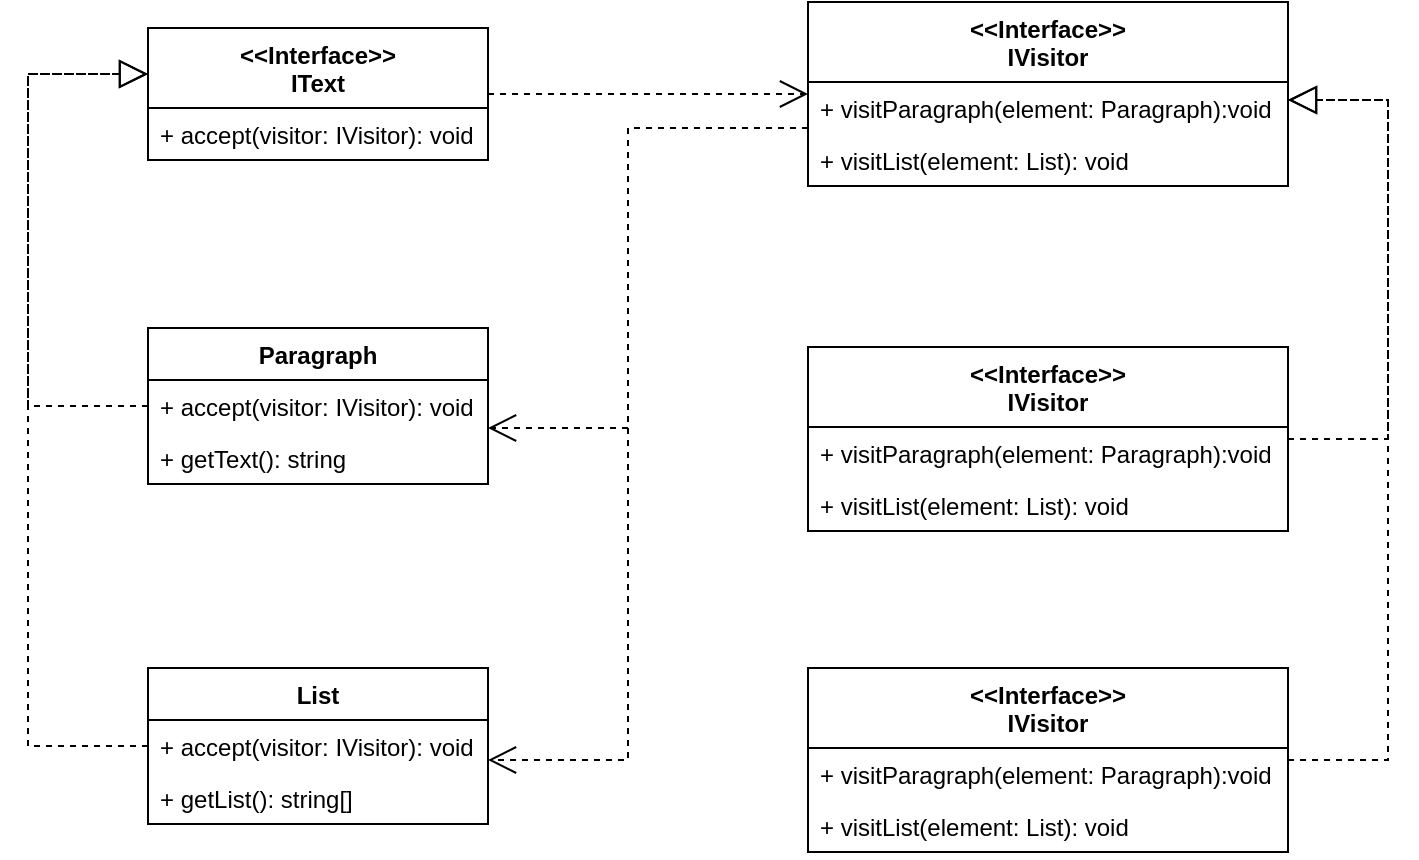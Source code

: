 <mxfile version="20.6.2" type="device"><diagram id="cEuhx_RLBsBg6-YlmVVq" name="Сторінка-1"><mxGraphModel dx="985" dy="610" grid="1" gridSize="10" guides="1" tooltips="1" connect="1" arrows="1" fold="1" page="1" pageScale="1" pageWidth="827" pageHeight="583" math="0" shadow="0"><root><mxCell id="0"/><mxCell id="1" parent="0"/><mxCell id="UIVzyGRClA2FeaF5Nllq-1" value="&lt;&lt;Interface&gt;&gt;&#10; IText" style="swimlane;fontStyle=1;childLayout=stackLayout;horizontal=1;startSize=40;fillColor=none;horizontalStack=0;resizeParent=1;resizeParentMax=0;resizeLast=0;collapsible=1;marginBottom=0;" vertex="1" parent="1"><mxGeometry x="140" y="40" width="170" height="66" as="geometry"/></mxCell><mxCell id="UIVzyGRClA2FeaF5Nllq-2" value="+ accept(visitor: IVisitor): void" style="text;strokeColor=none;fillColor=none;align=left;verticalAlign=top;spacingLeft=4;spacingRight=4;overflow=hidden;rotatable=0;points=[[0,0.5],[1,0.5]];portConstraint=eastwest;" vertex="1" parent="UIVzyGRClA2FeaF5Nllq-1"><mxGeometry y="40" width="170" height="26" as="geometry"/></mxCell><mxCell id="UIVzyGRClA2FeaF5Nllq-5" value="Paragraph" style="swimlane;fontStyle=1;align=center;verticalAlign=top;childLayout=stackLayout;horizontal=1;startSize=26;horizontalStack=0;resizeParent=1;resizeParentMax=0;resizeLast=0;collapsible=1;marginBottom=0;" vertex="1" parent="1"><mxGeometry x="140" y="190" width="170" height="78" as="geometry"/></mxCell><mxCell id="UIVzyGRClA2FeaF5Nllq-8" value="+ accept(visitor: IVisitor): void" style="text;strokeColor=none;fillColor=none;align=left;verticalAlign=top;spacingLeft=4;spacingRight=4;overflow=hidden;rotatable=0;points=[[0,0.5],[1,0.5]];portConstraint=eastwest;" vertex="1" parent="UIVzyGRClA2FeaF5Nllq-5"><mxGeometry y="26" width="170" height="26" as="geometry"/></mxCell><mxCell id="UIVzyGRClA2FeaF5Nllq-9" value="+ getText(): string" style="text;strokeColor=none;fillColor=none;align=left;verticalAlign=top;spacingLeft=4;spacingRight=4;overflow=hidden;rotatable=0;points=[[0,0.5],[1,0.5]];portConstraint=eastwest;" vertex="1" parent="UIVzyGRClA2FeaF5Nllq-5"><mxGeometry y="52" width="170" height="26" as="geometry"/></mxCell><mxCell id="UIVzyGRClA2FeaF5Nllq-11" value="List" style="swimlane;fontStyle=1;align=center;verticalAlign=top;childLayout=stackLayout;horizontal=1;startSize=26;horizontalStack=0;resizeParent=1;resizeParentMax=0;resizeLast=0;collapsible=1;marginBottom=0;" vertex="1" parent="1"><mxGeometry x="140" y="360" width="170" height="78" as="geometry"/></mxCell><mxCell id="UIVzyGRClA2FeaF5Nllq-12" value="+ accept(visitor: IVisitor): void" style="text;strokeColor=none;fillColor=none;align=left;verticalAlign=top;spacingLeft=4;spacingRight=4;overflow=hidden;rotatable=0;points=[[0,0.5],[1,0.5]];portConstraint=eastwest;" vertex="1" parent="UIVzyGRClA2FeaF5Nllq-11"><mxGeometry y="26" width="170" height="26" as="geometry"/></mxCell><mxCell id="UIVzyGRClA2FeaF5Nllq-13" value="+ getList(): string[]" style="text;strokeColor=none;fillColor=none;align=left;verticalAlign=top;spacingLeft=4;spacingRight=4;overflow=hidden;rotatable=0;points=[[0,0.5],[1,0.5]];portConstraint=eastwest;" vertex="1" parent="UIVzyGRClA2FeaF5Nllq-11"><mxGeometry y="52" width="170" height="26" as="geometry"/></mxCell><mxCell id="UIVzyGRClA2FeaF5Nllq-16" value="&lt;&lt;Interface&gt;&gt;&#10;IVisitor" style="swimlane;fontStyle=1;childLayout=stackLayout;horizontal=1;startSize=40;fillColor=none;horizontalStack=0;resizeParent=1;resizeParentMax=0;resizeLast=0;collapsible=1;marginBottom=0;" vertex="1" parent="1"><mxGeometry x="470" y="27" width="240" height="92" as="geometry"/></mxCell><mxCell id="UIVzyGRClA2FeaF5Nllq-17" value="+ visitParagraph(element: Paragraph):void" style="text;strokeColor=none;fillColor=none;align=left;verticalAlign=top;spacingLeft=4;spacingRight=4;overflow=hidden;rotatable=0;points=[[0,0.5],[1,0.5]];portConstraint=eastwest;" vertex="1" parent="UIVzyGRClA2FeaF5Nllq-16"><mxGeometry y="40" width="240" height="26" as="geometry"/></mxCell><mxCell id="UIVzyGRClA2FeaF5Nllq-36" value="+ visitList(element: List): void" style="text;strokeColor=none;fillColor=none;align=left;verticalAlign=top;spacingLeft=4;spacingRight=4;overflow=hidden;rotatable=0;points=[[0,0.5],[1,0.5]];portConstraint=eastwest;" vertex="1" parent="UIVzyGRClA2FeaF5Nllq-16"><mxGeometry y="66" width="240" height="26" as="geometry"/></mxCell><mxCell id="UIVzyGRClA2FeaF5Nllq-21" value="&lt;&lt;Interface&gt;&gt;&#10;IVisitor" style="swimlane;fontStyle=1;childLayout=stackLayout;horizontal=1;startSize=40;fillColor=none;horizontalStack=0;resizeParent=1;resizeParentMax=0;resizeLast=0;collapsible=1;marginBottom=0;" vertex="1" parent="1"><mxGeometry x="470" y="199.5" width="240" height="92" as="geometry"/></mxCell><mxCell id="UIVzyGRClA2FeaF5Nllq-22" value="+ visitParagraph(element: Paragraph):void" style="text;strokeColor=none;fillColor=none;align=left;verticalAlign=top;spacingLeft=4;spacingRight=4;overflow=hidden;rotatable=0;points=[[0,0.5],[1,0.5]];portConstraint=eastwest;" vertex="1" parent="UIVzyGRClA2FeaF5Nllq-21"><mxGeometry y="40" width="240" height="26" as="geometry"/></mxCell><mxCell id="UIVzyGRClA2FeaF5Nllq-23" value="+ visitList(element: List): void" style="text;strokeColor=none;fillColor=none;align=left;verticalAlign=top;spacingLeft=4;spacingRight=4;overflow=hidden;rotatable=0;points=[[0,0.5],[1,0.5]];portConstraint=eastwest;" vertex="1" parent="UIVzyGRClA2FeaF5Nllq-21"><mxGeometry y="66" width="240" height="26" as="geometry"/></mxCell><mxCell id="UIVzyGRClA2FeaF5Nllq-25" value="&lt;&lt;Interface&gt;&gt;&#10;IVisitor" style="swimlane;fontStyle=1;childLayout=stackLayout;horizontal=1;startSize=40;fillColor=none;horizontalStack=0;resizeParent=1;resizeParentMax=0;resizeLast=0;collapsible=1;marginBottom=0;" vertex="1" parent="1"><mxGeometry x="470" y="360" width="240" height="92" as="geometry"/></mxCell><mxCell id="UIVzyGRClA2FeaF5Nllq-26" value="+ visitParagraph(element: Paragraph):void" style="text;strokeColor=none;fillColor=none;align=left;verticalAlign=top;spacingLeft=4;spacingRight=4;overflow=hidden;rotatable=0;points=[[0,0.5],[1,0.5]];portConstraint=eastwest;" vertex="1" parent="UIVzyGRClA2FeaF5Nllq-25"><mxGeometry y="40" width="240" height="26" as="geometry"/></mxCell><mxCell id="UIVzyGRClA2FeaF5Nllq-27" value="+ visitList(element: List): void" style="text;strokeColor=none;fillColor=none;align=left;verticalAlign=top;spacingLeft=4;spacingRight=4;overflow=hidden;rotatable=0;points=[[0,0.5],[1,0.5]];portConstraint=eastwest;" vertex="1" parent="UIVzyGRClA2FeaF5Nllq-25"><mxGeometry y="66" width="240" height="26" as="geometry"/></mxCell><mxCell id="UIVzyGRClA2FeaF5Nllq-29" value="" style="endArrow=block;dashed=1;endFill=0;endSize=12;html=1;rounded=0;edgeStyle=orthogonalEdgeStyle;" edge="1" parent="1" source="UIVzyGRClA2FeaF5Nllq-5" target="UIVzyGRClA2FeaF5Nllq-1"><mxGeometry width="160" relative="1" as="geometry"><mxPoint x="330" y="360" as="sourcePoint"/><mxPoint x="490" y="360" as="targetPoint"/><Array as="points"><mxPoint x="80" y="229"/><mxPoint x="80" y="63"/></Array></mxGeometry></mxCell><mxCell id="UIVzyGRClA2FeaF5Nllq-30" value="" style="endArrow=block;dashed=1;endFill=0;endSize=12;html=1;rounded=0;edgeStyle=orthogonalEdgeStyle;" edge="1" parent="1" source="UIVzyGRClA2FeaF5Nllq-11" target="UIVzyGRClA2FeaF5Nllq-1"><mxGeometry width="160" relative="1" as="geometry"><mxPoint x="330" y="360" as="sourcePoint"/><mxPoint x="490" y="360" as="targetPoint"/><Array as="points"><mxPoint x="80" y="399"/><mxPoint x="80" y="63"/></Array></mxGeometry></mxCell><mxCell id="UIVzyGRClA2FeaF5Nllq-31" value="" style="endArrow=block;dashed=1;endFill=0;endSize=12;html=1;rounded=0;edgeStyle=orthogonalEdgeStyle;" edge="1" parent="1" source="UIVzyGRClA2FeaF5Nllq-25" target="UIVzyGRClA2FeaF5Nllq-16"><mxGeometry width="160" relative="1" as="geometry"><mxPoint x="330" y="360" as="sourcePoint"/><mxPoint x="490" y="360" as="targetPoint"/><Array as="points"><mxPoint x="760" y="406"/><mxPoint x="760" y="76"/></Array></mxGeometry></mxCell><mxCell id="UIVzyGRClA2FeaF5Nllq-32" value="" style="endArrow=block;dashed=1;endFill=0;endSize=12;html=1;rounded=0;edgeStyle=orthogonalEdgeStyle;" edge="1" parent="1" source="UIVzyGRClA2FeaF5Nllq-21" target="UIVzyGRClA2FeaF5Nllq-16"><mxGeometry width="160" relative="1" as="geometry"><mxPoint x="330" y="360" as="sourcePoint"/><mxPoint x="490" y="360" as="targetPoint"/><Array as="points"><mxPoint x="760" y="245.5"/><mxPoint x="760" y="76"/></Array></mxGeometry></mxCell><mxCell id="UIVzyGRClA2FeaF5Nllq-33" value="" style="endArrow=open;endSize=12;dashed=1;html=1;rounded=0;edgeStyle=orthogonalEdgeStyle;" edge="1" parent="1" source="UIVzyGRClA2FeaF5Nllq-16" target="UIVzyGRClA2FeaF5Nllq-5"><mxGeometry width="160" relative="1" as="geometry"><mxPoint x="270" y="250" as="sourcePoint"/><mxPoint x="430" y="250" as="targetPoint"/><Array as="points"><mxPoint x="380" y="90"/><mxPoint x="380" y="240"/></Array></mxGeometry></mxCell><mxCell id="UIVzyGRClA2FeaF5Nllq-34" value="" style="endArrow=open;endSize=12;dashed=1;html=1;rounded=0;edgeStyle=orthogonalEdgeStyle;" edge="1" parent="1" source="UIVzyGRClA2FeaF5Nllq-16" target="UIVzyGRClA2FeaF5Nllq-11"><mxGeometry width="160" relative="1" as="geometry"><mxPoint x="270" y="250" as="sourcePoint"/><mxPoint x="430" y="250" as="targetPoint"/><Array as="points"><mxPoint x="380" y="90"/><mxPoint x="380" y="406"/></Array></mxGeometry></mxCell><mxCell id="UIVzyGRClA2FeaF5Nllq-35" value="" style="endArrow=open;endSize=12;dashed=1;html=1;rounded=0;" edge="1" parent="1" source="UIVzyGRClA2FeaF5Nllq-1" target="UIVzyGRClA2FeaF5Nllq-16"><mxGeometry width="160" relative="1" as="geometry"><mxPoint x="430" y="110" as="sourcePoint"/><mxPoint x="310" y="64.699" as="targetPoint"/></mxGeometry></mxCell></root></mxGraphModel></diagram></mxfile>